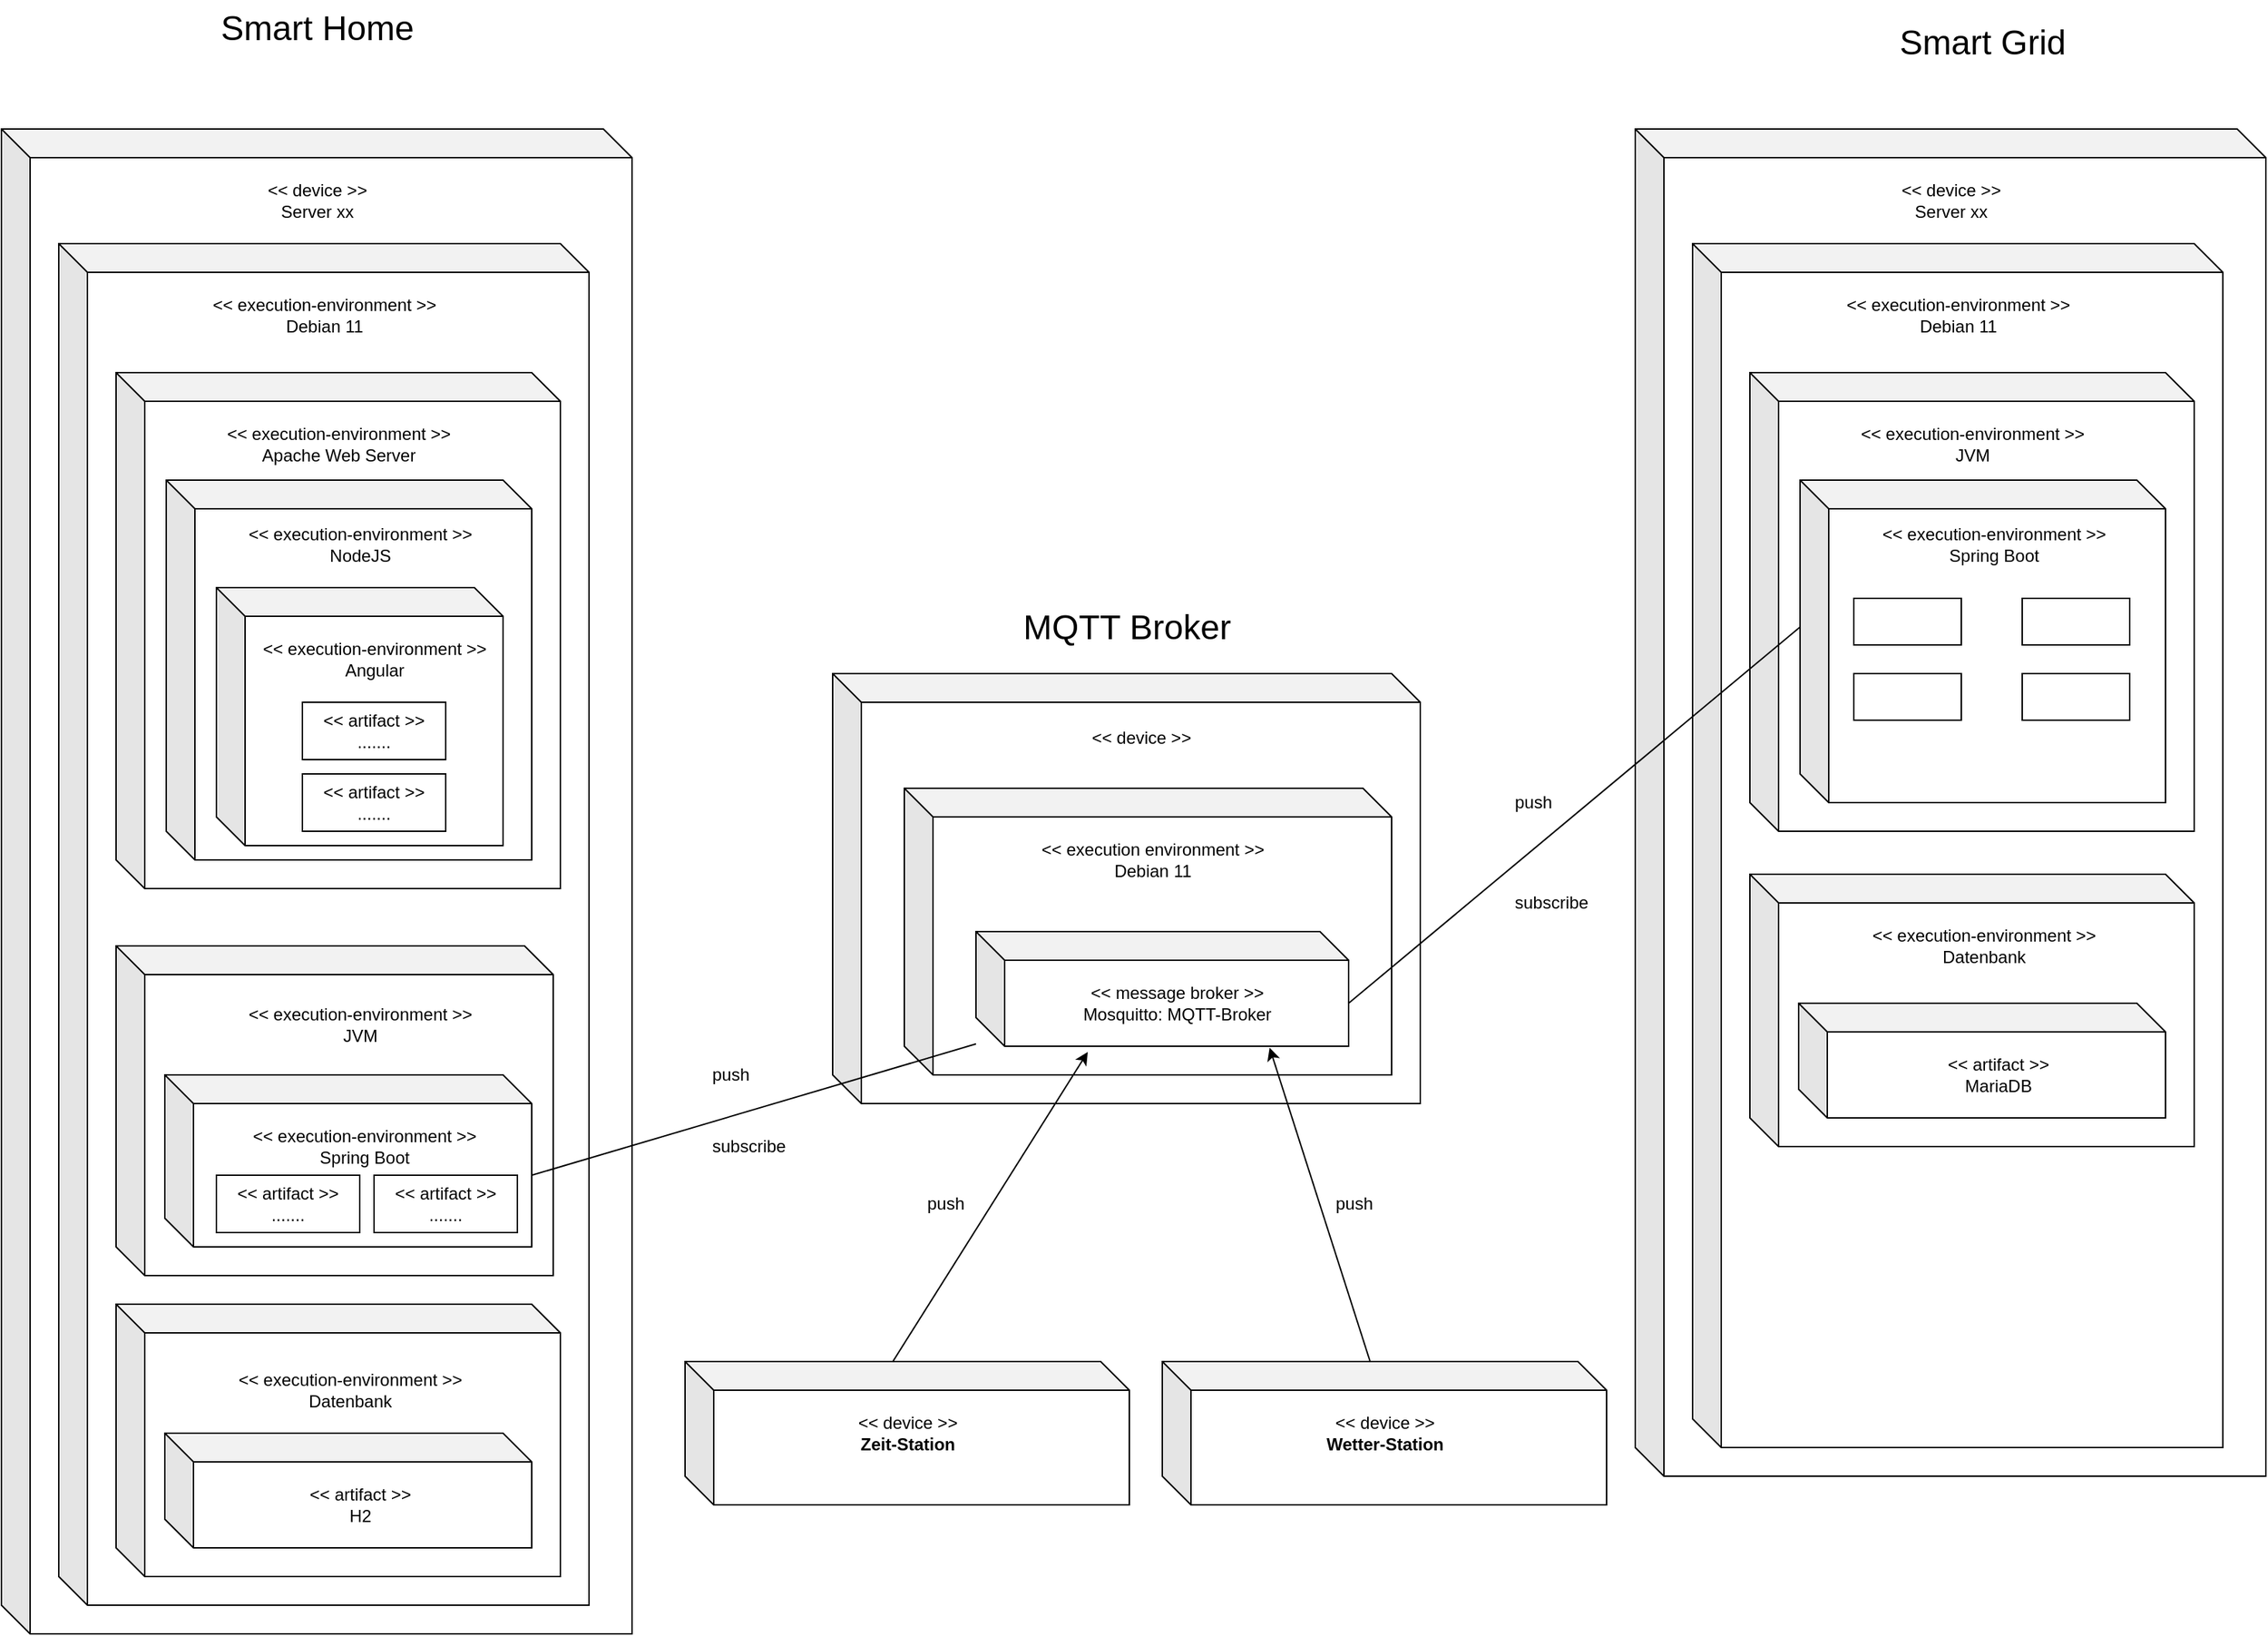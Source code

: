 <mxfile version="21.1.9" type="google">
  <diagram name="Seite-1" id="ryvr-sqQh7eFuIhfHRLn">
    <mxGraphModel grid="1" page="1" gridSize="10" guides="1" tooltips="1" connect="1" arrows="1" fold="1" pageScale="1" pageWidth="827" pageHeight="1169" math="0" shadow="0">
      <root>
        <mxCell id="0" />
        <mxCell id="1" parent="0" />
        <mxCell id="-WRu4L7y1sapClA_TCmU-2" value="" style="shape=cube;whiteSpace=wrap;html=1;boundedLbl=1;backgroundOutline=1;darkOpacity=0.05;darkOpacity2=0.1;" vertex="1" parent="1">
          <mxGeometry x="40" y="110" width="440" height="1050" as="geometry" />
        </mxCell>
        <mxCell id="-WRu4L7y1sapClA_TCmU-3" value="&amp;lt;&amp;lt; device &amp;gt;&amp;gt;&lt;br&gt;Server xx" style="text;html=1;align=center;verticalAlign=middle;resizable=0;points=[];autosize=1;strokeColor=none;fillColor=none;" vertex="1" parent="1">
          <mxGeometry x="215" y="140" width="90" height="40" as="geometry" />
        </mxCell>
        <mxCell id="-WRu4L7y1sapClA_TCmU-4" value="" style="shape=cube;whiteSpace=wrap;html=1;boundedLbl=1;backgroundOutline=1;darkOpacity=0.05;darkOpacity2=0.1;" vertex="1" parent="1">
          <mxGeometry x="80" y="190" width="370" height="950" as="geometry" />
        </mxCell>
        <mxCell id="-WRu4L7y1sapClA_TCmU-5" value="&amp;lt;&amp;lt; execution-environment &amp;gt;&amp;gt;&lt;br&gt;Debian 11" style="text;html=1;align=center;verticalAlign=middle;resizable=0;points=[];autosize=1;strokeColor=none;fillColor=none;" vertex="1" parent="1">
          <mxGeometry x="175" y="220" width="180" height="40" as="geometry" />
        </mxCell>
        <mxCell id="-WRu4L7y1sapClA_TCmU-7" value="" style="shape=cube;whiteSpace=wrap;html=1;boundedLbl=1;backgroundOutline=1;darkOpacity=0.05;darkOpacity2=0.1;" vertex="1" parent="1">
          <mxGeometry x="120" y="280" width="310" height="360" as="geometry" />
        </mxCell>
        <mxCell id="-WRu4L7y1sapClA_TCmU-8" value="&amp;lt;&amp;lt; execution-environment &amp;gt;&amp;gt;&lt;br&gt;Apache Web Server" style="text;html=1;align=center;verticalAlign=middle;resizable=0;points=[];autosize=1;strokeColor=none;fillColor=none;" vertex="1" parent="1">
          <mxGeometry x="185" y="310" width="180" height="40" as="geometry" />
        </mxCell>
        <mxCell id="-WRu4L7y1sapClA_TCmU-13" value="" style="shape=cube;whiteSpace=wrap;html=1;boundedLbl=1;backgroundOutline=1;darkOpacity=0.05;darkOpacity2=0.1;" vertex="1" parent="1">
          <mxGeometry x="155" y="355" width="255" height="265" as="geometry" />
        </mxCell>
        <mxCell id="-WRu4L7y1sapClA_TCmU-14" value="&amp;lt;&amp;lt; execution-environment &amp;gt;&amp;gt;&lt;br&gt;NodeJS" style="text;html=1;align=center;verticalAlign=middle;resizable=0;points=[];autosize=1;strokeColor=none;fillColor=none;" vertex="1" parent="1">
          <mxGeometry x="200" y="380" width="180" height="40" as="geometry" />
        </mxCell>
        <mxCell id="-WRu4L7y1sapClA_TCmU-15" value="" style="shape=cube;whiteSpace=wrap;html=1;boundedLbl=1;backgroundOutline=1;darkOpacity=0.05;darkOpacity2=0.1;" vertex="1" parent="1">
          <mxGeometry x="120" y="930" width="310" height="190" as="geometry" />
        </mxCell>
        <mxCell id="-WRu4L7y1sapClA_TCmU-16" value="&amp;lt;&amp;lt; execution-environment &amp;gt;&amp;gt;&lt;br&gt;Datenbank" style="text;html=1;align=center;verticalAlign=middle;resizable=0;points=[];autosize=1;strokeColor=none;fillColor=none;" vertex="1" parent="1">
          <mxGeometry x="193" y="970" width="180" height="40" as="geometry" />
        </mxCell>
        <mxCell id="-WRu4L7y1sapClA_TCmU-17" value="" style="shape=cube;whiteSpace=wrap;html=1;boundedLbl=1;backgroundOutline=1;darkOpacity=0.05;darkOpacity2=0.1;" vertex="1" parent="1">
          <mxGeometry x="154" y="1020" width="256" height="80" as="geometry" />
        </mxCell>
        <mxCell id="-WRu4L7y1sapClA_TCmU-18" value="&amp;lt;&amp;lt; artifact &amp;gt;&amp;gt;&lt;br&gt;H2" style="text;html=1;align=center;verticalAlign=middle;resizable=0;points=[];autosize=1;strokeColor=none;fillColor=none;" vertex="1" parent="1">
          <mxGeometry x="245" y="1050" width="90" height="40" as="geometry" />
        </mxCell>
        <mxCell id="-WRu4L7y1sapClA_TCmU-19" value="&lt;font style=&quot;font-size: 24px;&quot;&gt;Smart Home&lt;/font&gt;" style="text;html=1;align=center;verticalAlign=middle;resizable=0;points=[];autosize=1;strokeColor=none;fillColor=none;" vertex="1" parent="1">
          <mxGeometry x="180" y="20" width="160" height="40" as="geometry" />
        </mxCell>
        <mxCell id="-WRu4L7y1sapClA_TCmU-20" value="" style="shape=cube;whiteSpace=wrap;html=1;boundedLbl=1;backgroundOutline=1;darkOpacity=0.05;darkOpacity2=0.1;" vertex="1" parent="1">
          <mxGeometry x="1180" y="110" width="440" height="940" as="geometry" />
        </mxCell>
        <mxCell id="-WRu4L7y1sapClA_TCmU-21" value="&amp;lt;&amp;lt; device &amp;gt;&amp;gt;&lt;br&gt;Server xx" style="text;html=1;align=center;verticalAlign=middle;resizable=0;points=[];autosize=1;strokeColor=none;fillColor=none;" vertex="1" parent="1">
          <mxGeometry x="1355" y="140" width="90" height="40" as="geometry" />
        </mxCell>
        <mxCell id="-WRu4L7y1sapClA_TCmU-22" value="" style="shape=cube;whiteSpace=wrap;html=1;boundedLbl=1;backgroundOutline=1;darkOpacity=0.05;darkOpacity2=0.1;" vertex="1" parent="1">
          <mxGeometry x="1220" y="190" width="370" height="840" as="geometry" />
        </mxCell>
        <mxCell id="-WRu4L7y1sapClA_TCmU-23" value="&amp;lt;&amp;lt; execution-environment &amp;gt;&amp;gt;&lt;br&gt;Debian 11" style="text;html=1;align=center;verticalAlign=middle;resizable=0;points=[];autosize=1;strokeColor=none;fillColor=none;" vertex="1" parent="1">
          <mxGeometry x="1315" y="220" width="180" height="40" as="geometry" />
        </mxCell>
        <mxCell id="-WRu4L7y1sapClA_TCmU-24" value="" style="shape=cube;whiteSpace=wrap;html=1;boundedLbl=1;backgroundOutline=1;darkOpacity=0.05;darkOpacity2=0.1;" vertex="1" parent="1">
          <mxGeometry x="1260" y="280" width="310" height="320" as="geometry" />
        </mxCell>
        <mxCell id="-WRu4L7y1sapClA_TCmU-25" value="&amp;lt;&amp;lt; execution-environment &amp;gt;&amp;gt;&lt;br&gt;JVM" style="text;html=1;align=center;verticalAlign=middle;resizable=0;points=[];autosize=1;strokeColor=none;fillColor=none;" vertex="1" parent="1">
          <mxGeometry x="1325" y="310" width="180" height="40" as="geometry" />
        </mxCell>
        <mxCell id="-WRu4L7y1sapClA_TCmU-26" value="" style="shape=cube;whiteSpace=wrap;html=1;boundedLbl=1;backgroundOutline=1;darkOpacity=0.05;darkOpacity2=0.1;" vertex="1" parent="1">
          <mxGeometry x="1295" y="355" width="255" height="225" as="geometry" />
        </mxCell>
        <mxCell id="-WRu4L7y1sapClA_TCmU-27" value="&amp;lt;&amp;lt; execution-environment &amp;gt;&amp;gt;&lt;br&gt;Spring Boot" style="text;html=1;align=center;verticalAlign=middle;resizable=0;points=[];autosize=1;strokeColor=none;fillColor=none;" vertex="1" parent="1">
          <mxGeometry x="1340" y="380" width="180" height="40" as="geometry" />
        </mxCell>
        <mxCell id="-WRu4L7y1sapClA_TCmU-28" value="" style="shape=cube;whiteSpace=wrap;html=1;boundedLbl=1;backgroundOutline=1;darkOpacity=0.05;darkOpacity2=0.1;" vertex="1" parent="1">
          <mxGeometry x="1260" y="630" width="310" height="190" as="geometry" />
        </mxCell>
        <mxCell id="-WRu4L7y1sapClA_TCmU-29" value="&amp;lt;&amp;lt; execution-environment &amp;gt;&amp;gt;&lt;br&gt;Datenbank" style="text;html=1;align=center;verticalAlign=middle;resizable=0;points=[];autosize=1;strokeColor=none;fillColor=none;" vertex="1" parent="1">
          <mxGeometry x="1332.5" y="660" width="180" height="40" as="geometry" />
        </mxCell>
        <mxCell id="-WRu4L7y1sapClA_TCmU-30" value="" style="shape=cube;whiteSpace=wrap;html=1;boundedLbl=1;backgroundOutline=1;darkOpacity=0.05;darkOpacity2=0.1;" vertex="1" parent="1">
          <mxGeometry x="1294" y="720" width="256" height="80" as="geometry" />
        </mxCell>
        <mxCell id="-WRu4L7y1sapClA_TCmU-31" value="&amp;lt;&amp;lt; artifact &amp;gt;&amp;gt;&lt;br&gt;MariaDB" style="text;html=1;align=center;verticalAlign=middle;resizable=0;points=[];autosize=1;strokeColor=none;fillColor=none;" vertex="1" parent="1">
          <mxGeometry x="1387.5" y="750" width="90" height="40" as="geometry" />
        </mxCell>
        <mxCell id="-WRu4L7y1sapClA_TCmU-32" value="&lt;font style=&quot;font-size: 24px;&quot;&gt;Smart Grid&lt;/font&gt;" style="text;html=1;align=center;verticalAlign=middle;resizable=0;points=[];autosize=1;strokeColor=none;fillColor=none;" vertex="1" parent="1">
          <mxGeometry x="1352" y="30" width="140" height="40" as="geometry" />
        </mxCell>
        <mxCell id="-WRu4L7y1sapClA_TCmU-33" value="" style="rounded=0;whiteSpace=wrap;html=1;" vertex="1" parent="1">
          <mxGeometry x="1332.5" y="437.5" width="75" height="32.5" as="geometry" />
        </mxCell>
        <mxCell id="-WRu4L7y1sapClA_TCmU-34" value="" style="rounded=0;whiteSpace=wrap;html=1;" vertex="1" parent="1">
          <mxGeometry x="1332.5" y="490" width="75" height="32.5" as="geometry" />
        </mxCell>
        <mxCell id="-WRu4L7y1sapClA_TCmU-35" value="" style="rounded=0;whiteSpace=wrap;html=1;" vertex="1" parent="1">
          <mxGeometry x="1450" y="437.5" width="75" height="32.5" as="geometry" />
        </mxCell>
        <mxCell id="-WRu4L7y1sapClA_TCmU-36" value="" style="rounded=0;whiteSpace=wrap;html=1;" vertex="1" parent="1">
          <mxGeometry x="1450" y="490" width="75" height="32.5" as="geometry" />
        </mxCell>
        <mxCell id="-WRu4L7y1sapClA_TCmU-37" value="" style="shape=cube;whiteSpace=wrap;html=1;boundedLbl=1;backgroundOutline=1;darkOpacity=0.05;darkOpacity2=0.1;" vertex="1" parent="1">
          <mxGeometry x="120" y="680" width="305" height="230" as="geometry" />
        </mxCell>
        <mxCell id="-WRu4L7y1sapClA_TCmU-38" value="&amp;lt;&amp;lt; execution-environment &amp;gt;&amp;gt;&lt;br&gt;JVM" style="text;html=1;align=center;verticalAlign=middle;resizable=0;points=[];autosize=1;strokeColor=none;fillColor=none;" vertex="1" parent="1">
          <mxGeometry x="200" y="715" width="180" height="40" as="geometry" />
        </mxCell>
        <mxCell id="-WRu4L7y1sapClA_TCmU-39" value="" style="shape=cube;whiteSpace=wrap;html=1;boundedLbl=1;backgroundOutline=1;darkOpacity=0.05;darkOpacity2=0.1;" vertex="1" parent="1">
          <mxGeometry x="154" y="770" width="256" height="120" as="geometry" />
        </mxCell>
        <mxCell id="-WRu4L7y1sapClA_TCmU-40" value="&amp;lt;&amp;lt; execution-environment &amp;gt;&amp;gt;&lt;br&gt;Spring Boot" style="text;html=1;align=center;verticalAlign=middle;resizable=0;points=[];autosize=1;strokeColor=none;fillColor=none;" vertex="1" parent="1">
          <mxGeometry x="202.5" y="800" width="180" height="40" as="geometry" />
        </mxCell>
        <mxCell id="-WRu4L7y1sapClA_TCmU-41" value="&lt;span style=&quot;font-size: 24px;&quot;&gt;MQTT Broker&lt;/span&gt;" style="text;html=1;align=center;verticalAlign=middle;resizable=0;points=[];autosize=1;strokeColor=none;fillColor=none;" vertex="1" parent="1">
          <mxGeometry x="740" y="437.5" width="170" height="40" as="geometry" />
        </mxCell>
        <mxCell id="-WRu4L7y1sapClA_TCmU-42" value="" style="shape=cube;whiteSpace=wrap;html=1;boundedLbl=1;backgroundOutline=1;darkOpacity=0.05;darkOpacity2=0.1;" vertex="1" parent="1">
          <mxGeometry x="620" y="490" width="410" height="300" as="geometry" />
        </mxCell>
        <mxCell id="-WRu4L7y1sapClA_TCmU-43" value="&amp;lt;&amp;lt; device &amp;gt;&amp;gt;" style="text;html=1;align=center;verticalAlign=middle;resizable=0;points=[];autosize=1;strokeColor=none;fillColor=none;" vertex="1" parent="1">
          <mxGeometry x="790" y="520" width="90" height="30" as="geometry" />
        </mxCell>
        <mxCell id="-WRu4L7y1sapClA_TCmU-44" value="" style="shape=cube;whiteSpace=wrap;html=1;boundedLbl=1;backgroundOutline=1;darkOpacity=0.05;darkOpacity2=0.1;" vertex="1" parent="1">
          <mxGeometry x="670" y="570" width="340" height="200" as="geometry" />
        </mxCell>
        <mxCell id="-WRu4L7y1sapClA_TCmU-46" value="&amp;lt;&amp;lt; execution environment &amp;gt;&amp;gt;&lt;br&gt;Debian 11" style="text;html=1;align=center;verticalAlign=middle;resizable=0;points=[];autosize=1;strokeColor=none;fillColor=none;" vertex="1" parent="1">
          <mxGeometry x="752.5" y="600" width="180" height="40" as="geometry" />
        </mxCell>
        <mxCell id="-WRu4L7y1sapClA_TCmU-47" value="" style="shape=cube;whiteSpace=wrap;html=1;boundedLbl=1;backgroundOutline=1;darkOpacity=0.05;darkOpacity2=0.1;" vertex="1" parent="1">
          <mxGeometry x="720" y="670" width="260" height="80" as="geometry" />
        </mxCell>
        <mxCell id="-WRu4L7y1sapClA_TCmU-48" value="&amp;lt;&amp;lt; message broker &amp;gt;&amp;gt;&lt;br&gt;Mosquitto: MQTT-Broker" style="text;html=1;align=center;verticalAlign=middle;resizable=0;points=[];autosize=1;strokeColor=none;fillColor=none;" vertex="1" parent="1">
          <mxGeometry x="785" y="700" width="150" height="40" as="geometry" />
        </mxCell>
        <mxCell id="-WRu4L7y1sapClA_TCmU-51" value="" style="endArrow=none;html=1;rounded=0;entryX=0;entryY=0;entryDx=0;entryDy=102.5;entryPerimeter=0;exitX=0;exitY=0;exitDx=260;exitDy=50;exitPerimeter=0;" edge="1" parent="1" source="-WRu4L7y1sapClA_TCmU-47" target="-WRu4L7y1sapClA_TCmU-26">
          <mxGeometry width="50" height="50" relative="1" as="geometry">
            <mxPoint x="1020" y="550" as="sourcePoint" />
            <mxPoint x="1070" y="500" as="targetPoint" />
          </mxGeometry>
        </mxCell>
        <mxCell id="-WRu4L7y1sapClA_TCmU-52" value="" style="endArrow=none;html=1;rounded=0;entryX=0;entryY=0;entryDx=256;entryDy=70;entryPerimeter=0;" edge="1" parent="1" source="-WRu4L7y1sapClA_TCmU-47" target="-WRu4L7y1sapClA_TCmU-39">
          <mxGeometry width="50" height="50" relative="1" as="geometry">
            <mxPoint x="750" y="550" as="sourcePoint" />
            <mxPoint x="800" y="500" as="targetPoint" />
          </mxGeometry>
        </mxCell>
        <mxCell id="-WRu4L7y1sapClA_TCmU-53" value="" style="shape=cube;whiteSpace=wrap;html=1;boundedLbl=1;backgroundOutline=1;darkOpacity=0.05;darkOpacity2=0.1;" vertex="1" parent="1">
          <mxGeometry x="850" y="970" width="310" height="100" as="geometry" />
        </mxCell>
        <mxCell id="-WRu4L7y1sapClA_TCmU-54" value="&amp;lt;&amp;lt; device &amp;gt;&amp;gt;&lt;br&gt;&lt;b&gt;Wetter-Station&lt;/b&gt;" style="text;html=1;align=center;verticalAlign=middle;resizable=0;points=[];autosize=1;strokeColor=none;fillColor=none;" vertex="1" parent="1">
          <mxGeometry x="950" y="1000" width="110" height="40" as="geometry" />
        </mxCell>
        <mxCell id="-WRu4L7y1sapClA_TCmU-55" value="" style="shape=cube;whiteSpace=wrap;html=1;boundedLbl=1;backgroundOutline=1;darkOpacity=0.05;darkOpacity2=0.1;" vertex="1" parent="1">
          <mxGeometry x="517" y="970" width="310" height="100" as="geometry" />
        </mxCell>
        <mxCell id="-WRu4L7y1sapClA_TCmU-56" value="&amp;lt;&amp;lt; device &amp;gt;&amp;gt;&lt;br&gt;&lt;b&gt;Zeit-Station&lt;/b&gt;" style="text;html=1;align=center;verticalAlign=middle;resizable=0;points=[];autosize=1;strokeColor=none;fillColor=none;" vertex="1" parent="1">
          <mxGeometry x="627" y="1000" width="90" height="40" as="geometry" />
        </mxCell>
        <mxCell id="-WRu4L7y1sapClA_TCmU-57" value="" style="endArrow=classic;html=1;rounded=0;exitX=0;exitY=0;exitDx=145;exitDy=0;exitPerimeter=0;entryX=0.3;entryY=1.05;entryDx=0;entryDy=0;entryPerimeter=0;" edge="1" parent="1" source="-WRu4L7y1sapClA_TCmU-55" target="-WRu4L7y1sapClA_TCmU-47">
          <mxGeometry width="50" height="50" relative="1" as="geometry">
            <mxPoint x="820" y="780" as="sourcePoint" />
            <mxPoint x="870" y="730" as="targetPoint" />
          </mxGeometry>
        </mxCell>
        <mxCell id="-WRu4L7y1sapClA_TCmU-58" value="" style="endArrow=classic;html=1;rounded=0;exitX=0;exitY=0;exitDx=145;exitDy=0;exitPerimeter=0;entryX=0.788;entryY=1.013;entryDx=0;entryDy=0;entryPerimeter=0;" edge="1" parent="1" source="-WRu4L7y1sapClA_TCmU-53" target="-WRu4L7y1sapClA_TCmU-47">
          <mxGeometry width="50" height="50" relative="1" as="geometry">
            <mxPoint x="820" y="780" as="sourcePoint" />
            <mxPoint x="870" y="730" as="targetPoint" />
          </mxGeometry>
        </mxCell>
        <mxCell id="qaaTqhLe1n3TZgxzp7vh-1" value="push" style="text;strokeColor=none;fillColor=none;align=left;verticalAlign=middle;spacingLeft=4;spacingRight=4;overflow=hidden;points=[[0,0.5],[1,0.5]];portConstraint=eastwest;rotatable=0;whiteSpace=wrap;html=1;" vertex="1" parent="1">
          <mxGeometry x="1090" y="550" width="80" height="60" as="geometry" />
        </mxCell>
        <mxCell id="qaaTqhLe1n3TZgxzp7vh-3" value="subscribe" style="text;strokeColor=none;fillColor=none;align=left;verticalAlign=middle;spacingLeft=4;spacingRight=4;overflow=hidden;points=[[0,0.5],[1,0.5]];portConstraint=eastwest;rotatable=0;whiteSpace=wrap;html=1;" vertex="1" parent="1">
          <mxGeometry x="1090" y="620" width="80" height="60" as="geometry" />
        </mxCell>
        <mxCell id="qaaTqhLe1n3TZgxzp7vh-4" value="push" style="text;strokeColor=none;fillColor=none;align=left;verticalAlign=middle;spacingLeft=4;spacingRight=4;overflow=hidden;points=[[0,0.5],[1,0.5]];portConstraint=eastwest;rotatable=0;whiteSpace=wrap;html=1;" vertex="1" parent="1">
          <mxGeometry x="965" y="830" width="80" height="60" as="geometry" />
        </mxCell>
        <mxCell id="qaaTqhLe1n3TZgxzp7vh-5" value="push" style="text;strokeColor=none;fillColor=none;align=left;verticalAlign=middle;spacingLeft=4;spacingRight=4;overflow=hidden;points=[[0,0.5],[1,0.5]];portConstraint=eastwest;rotatable=0;whiteSpace=wrap;html=1;" vertex="1" parent="1">
          <mxGeometry x="680" y="830" width="80" height="60" as="geometry" />
        </mxCell>
        <mxCell id="qaaTqhLe1n3TZgxzp7vh-6" value="push" style="text;strokeColor=none;fillColor=none;align=left;verticalAlign=middle;spacingLeft=4;spacingRight=4;overflow=hidden;points=[[0,0.5],[1,0.5]];portConstraint=eastwest;rotatable=0;whiteSpace=wrap;html=1;" vertex="1" parent="1">
          <mxGeometry x="530" y="740" width="80" height="60" as="geometry" />
        </mxCell>
        <mxCell id="qaaTqhLe1n3TZgxzp7vh-7" value="subscribe" style="text;strokeColor=none;fillColor=none;align=left;verticalAlign=middle;spacingLeft=4;spacingRight=4;overflow=hidden;points=[[0,0.5],[1,0.5]];portConstraint=eastwest;rotatable=0;whiteSpace=wrap;html=1;" vertex="1" parent="1">
          <mxGeometry x="530" y="790" width="80" height="60" as="geometry" />
        </mxCell>
        <mxCell id="qaaTqhLe1n3TZgxzp7vh-8" value="" style="shape=cube;whiteSpace=wrap;html=1;boundedLbl=1;backgroundOutline=1;darkOpacity=0.05;darkOpacity2=0.1;" vertex="1" parent="1">
          <mxGeometry x="190" y="430" width="200" height="180" as="geometry" />
        </mxCell>
        <mxCell id="qaaTqhLe1n3TZgxzp7vh-9" value="&amp;lt;&amp;lt; execution-environment &amp;gt;&amp;gt;&lt;br&gt;Angular" style="text;html=1;align=center;verticalAlign=middle;resizable=0;points=[];autosize=1;strokeColor=none;fillColor=none;" vertex="1" parent="1">
          <mxGeometry x="210" y="460" width="180" height="40" as="geometry" />
        </mxCell>
        <mxCell id="qaaTqhLe1n3TZgxzp7vh-10" value="&amp;lt;&amp;lt; artifact &amp;gt;&amp;gt;&lt;br&gt;......." style="rounded=0;whiteSpace=wrap;html=1;" vertex="1" parent="1">
          <mxGeometry x="190" y="840" width="100" height="40" as="geometry" />
        </mxCell>
        <mxCell id="qaaTqhLe1n3TZgxzp7vh-11" value="&amp;lt;&amp;lt; artifact &amp;gt;&amp;gt;&lt;br&gt;......." style="rounded=0;whiteSpace=wrap;html=1;" vertex="1" parent="1">
          <mxGeometry x="300" y="840" width="100" height="40" as="geometry" />
        </mxCell>
        <mxCell id="qaaTqhLe1n3TZgxzp7vh-12" value="&amp;lt;&amp;lt; artifact &amp;gt;&amp;gt;&lt;br&gt;......." style="rounded=0;whiteSpace=wrap;html=1;" vertex="1" parent="1">
          <mxGeometry x="250" y="510" width="100" height="40" as="geometry" />
        </mxCell>
        <mxCell id="qaaTqhLe1n3TZgxzp7vh-13" value="&amp;lt;&amp;lt; artifact &amp;gt;&amp;gt;&lt;br&gt;......." style="rounded=0;whiteSpace=wrap;html=1;" vertex="1" parent="1">
          <mxGeometry x="250" y="560" width="100" height="40" as="geometry" />
        </mxCell>
      </root>
    </mxGraphModel>
  </diagram>
</mxfile>
